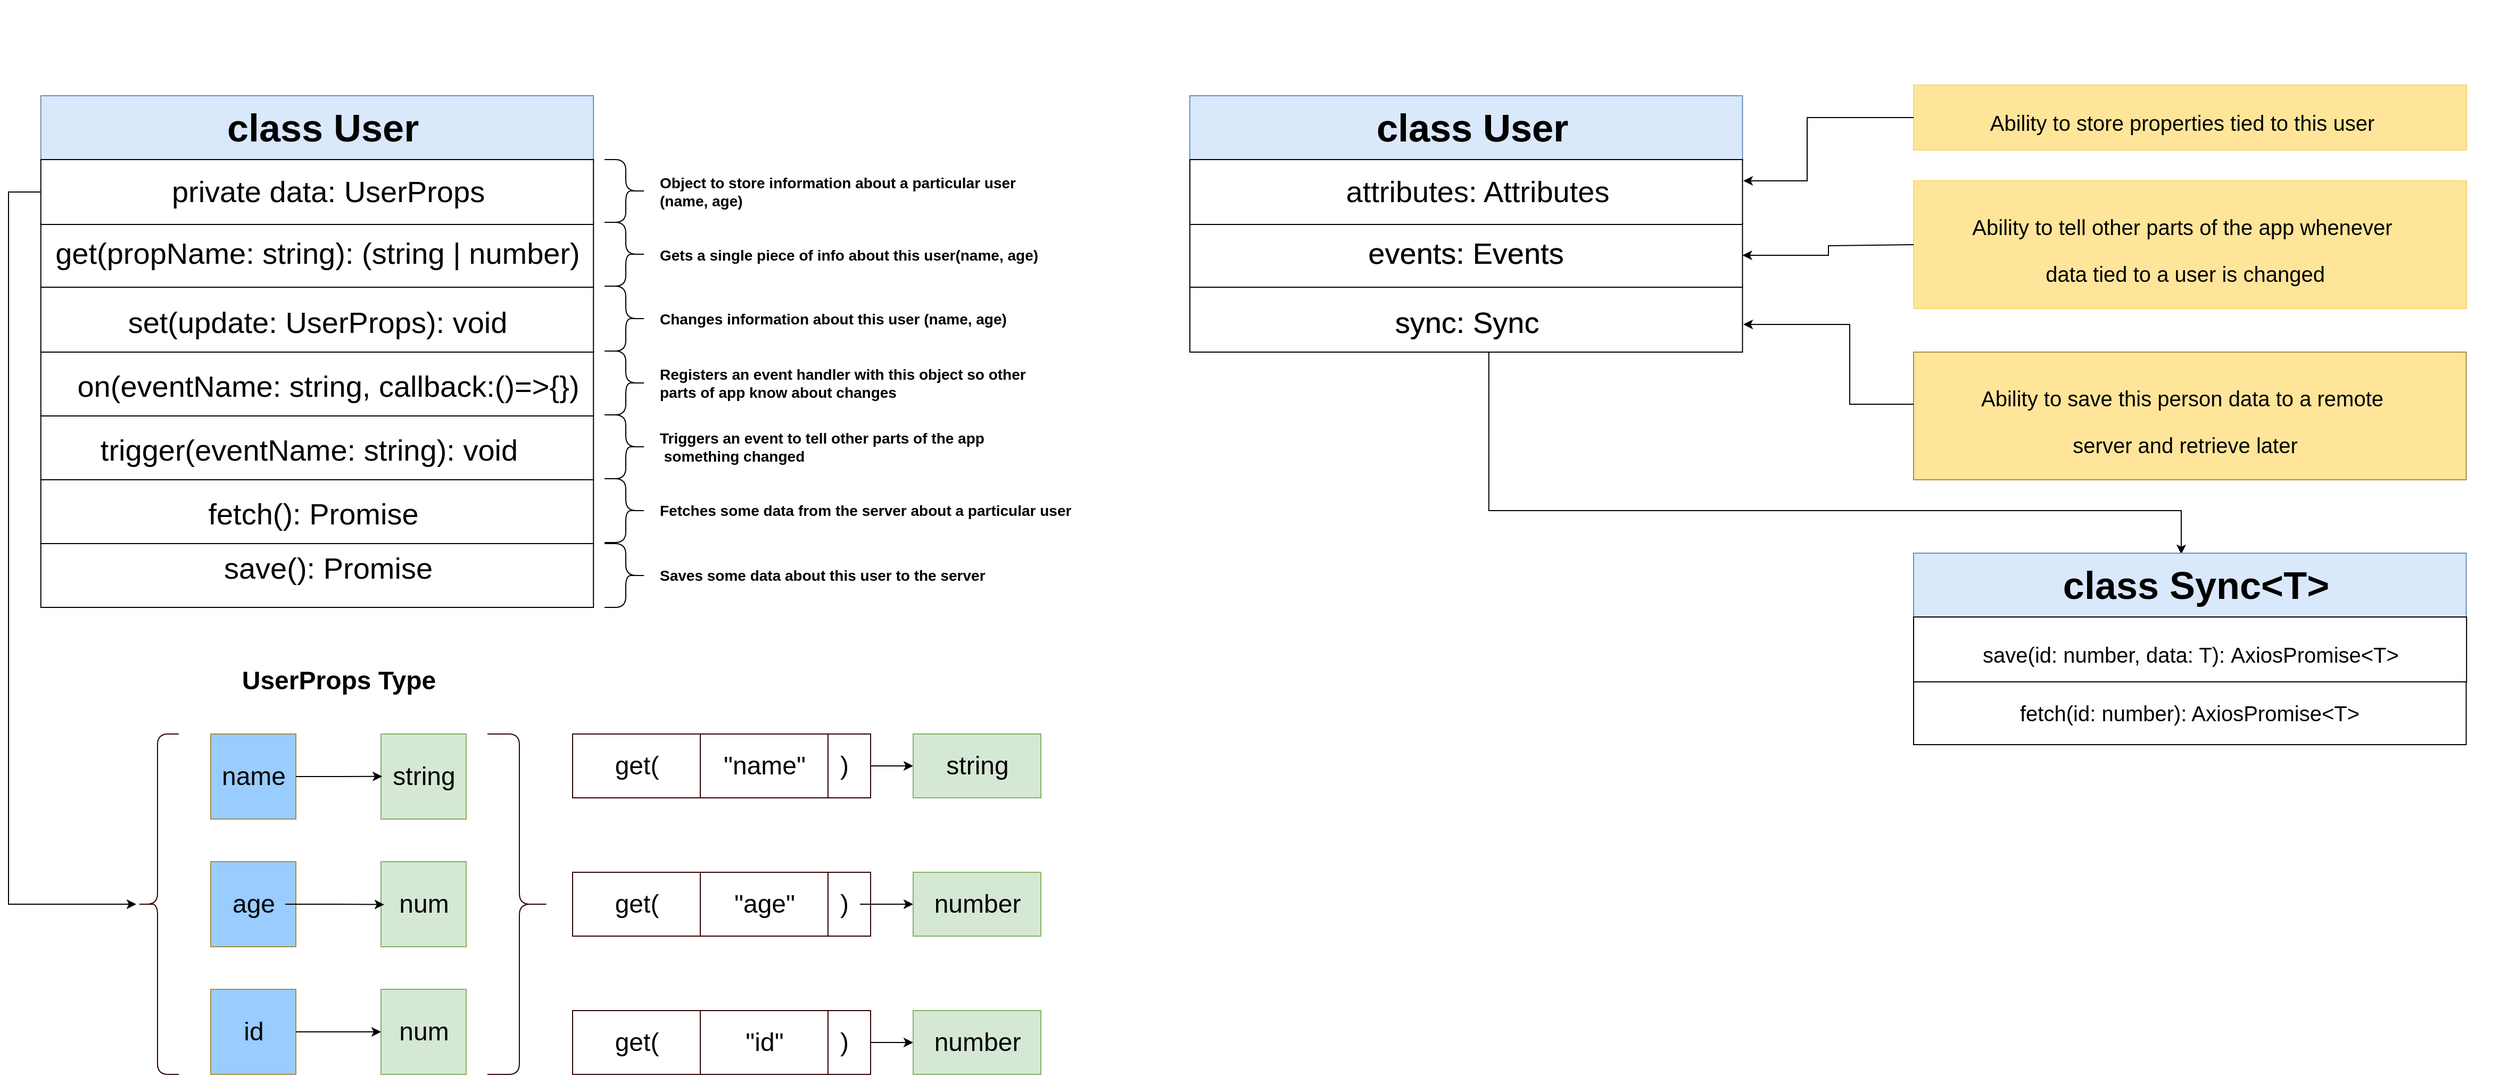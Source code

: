 <mxfile version="20.0.4" type="github">
  <diagram id="kgpKYQtTHZ0yAKxKKP6v" name="Page-1">
    <mxGraphModel dx="989" dy="513" grid="1" gridSize="10" guides="1" tooltips="1" connect="1" arrows="1" fold="1" page="1" pageScale="1" pageWidth="850" pageHeight="1100" math="0" shadow="0">
      <root>
        <mxCell id="0" />
        <mxCell id="1" parent="0" />
        <mxCell id="8q5D-cMC82iMwhPQfxOw-59" value="&lt;b style=&quot;font-size: 14px;&quot;&gt;Gets a single piece of info about this user(name, age)&lt;/b&gt;" style="text;html=1;resizable=0;autosize=1;align=left;verticalAlign=middle;points=[];fillColor=none;strokeColor=none;rounded=0;labelBackgroundColor=none;fontFamily=Helvetica;fontSize=14;" parent="1" vertex="1">
          <mxGeometry x="620" y="295" width="380" height="30" as="geometry" />
        </mxCell>
        <mxCell id="8q5D-cMC82iMwhPQfxOw-61" value="" style="group" parent="1" vertex="1" connectable="0">
          <mxGeometry x="30" y="70" width="1000" height="600" as="geometry" />
        </mxCell>
        <mxCell id="8q5D-cMC82iMwhPQfxOw-50" value="" style="group" parent="8q5D-cMC82iMwhPQfxOw-61" vertex="1" connectable="0">
          <mxGeometry x="10.38" y="500" width="529.62" height="71" as="geometry" />
        </mxCell>
        <mxCell id="8q5D-cMC82iMwhPQfxOw-18" value="" style="rounded=0;whiteSpace=wrap;html=1;labelBackgroundColor=#99CCFF;fontSize=36;" parent="8q5D-cMC82iMwhPQfxOw-50" vertex="1">
          <mxGeometry y="10" width="519.229" height="61" as="geometry" />
        </mxCell>
        <mxCell id="8q5D-cMC82iMwhPQfxOw-20" value="&lt;span style=&quot;&quot;&gt;&lt;font style=&quot;font-size: 28px;&quot;&gt;save(): Promise&lt;/font&gt;&lt;/span&gt;" style="text;html=1;resizable=0;autosize=1;align=center;verticalAlign=middle;points=[];rounded=0;labelBackgroundColor=none;fontSize=36;strokeWidth=0;" parent="8q5D-cMC82iMwhPQfxOw-50" vertex="1">
          <mxGeometry x="159.624" y="1" width="220" height="60" as="geometry" />
        </mxCell>
        <mxCell id="8q5D-cMC82iMwhPQfxOw-51" value="" style="group" parent="8q5D-cMC82iMwhPQfxOw-61" vertex="1" connectable="0">
          <mxGeometry x="10.38" y="440" width="519.23" height="61" as="geometry" />
        </mxCell>
        <mxCell id="8q5D-cMC82iMwhPQfxOw-11" value="" style="rounded=0;whiteSpace=wrap;html=1;labelBackgroundColor=#99CCFF;fontSize=36;" parent="8q5D-cMC82iMwhPQfxOw-51" vertex="1">
          <mxGeometry y="10" width="519.23" height="61" as="geometry" />
        </mxCell>
        <mxCell id="8q5D-cMC82iMwhPQfxOw-17" value="&lt;span style=&quot;&quot;&gt;&lt;font style=&quot;font-size: 28px;&quot;&gt;fetch(): Promise&lt;/font&gt;&lt;/span&gt;" style="text;html=1;resizable=0;autosize=1;align=center;verticalAlign=middle;points=[];rounded=0;labelBackgroundColor=none;fontSize=36;strokeWidth=0;" parent="8q5D-cMC82iMwhPQfxOw-51" vertex="1">
          <mxGeometry x="145.384" y="10" width="220" height="60" as="geometry" />
        </mxCell>
        <mxCell id="8q5D-cMC82iMwhPQfxOw-52" value="" style="group" parent="8q5D-cMC82iMwhPQfxOw-61" vertex="1" connectable="0">
          <mxGeometry x="10.38" y="390" width="519.23" height="61" as="geometry" />
        </mxCell>
        <mxCell id="8q5D-cMC82iMwhPQfxOw-8" value="" style="rounded=0;whiteSpace=wrap;html=1;labelBackgroundColor=#99CCFF;fontSize=36;" parent="8q5D-cMC82iMwhPQfxOw-52" vertex="1">
          <mxGeometry width="519.23" height="61.0" as="geometry" />
        </mxCell>
        <mxCell id="8q5D-cMC82iMwhPQfxOw-12" value="&lt;span style=&quot;&quot;&gt;&lt;font style=&quot;font-size: 28px;&quot;&gt;trigger(eventName: string): void&lt;/font&gt;&lt;/span&gt;" style="text;html=1;resizable=0;autosize=1;align=center;verticalAlign=middle;points=[];rounded=0;labelBackgroundColor=none;fontSize=36;strokeWidth=0;" parent="8q5D-cMC82iMwhPQfxOw-52" vertex="1">
          <mxGeometry x="41.538" width="420" height="60" as="geometry" />
        </mxCell>
        <mxCell id="8q5D-cMC82iMwhPQfxOw-55" value="" style="group" parent="8q5D-cMC82iMwhPQfxOw-61" vertex="1" connectable="0">
          <mxGeometry x="10.38" y="330" width="519.23" height="61" as="geometry" />
        </mxCell>
        <mxCell id="8q5D-cMC82iMwhPQfxOw-9" value="" style="rounded=0;whiteSpace=wrap;html=1;labelBackgroundColor=#99CCFF;fontSize=36;" parent="8q5D-cMC82iMwhPQfxOw-55" vertex="1">
          <mxGeometry y="-0.002" width="519.229" height="61" as="geometry" />
        </mxCell>
        <mxCell id="8q5D-cMC82iMwhPQfxOw-15" value="&lt;span style=&quot;&quot;&gt;&lt;font style=&quot;font-size: 28px;&quot;&gt;on(eventName: string, callback:()=&amp;gt;{})&lt;/font&gt;&lt;/span&gt;" style="text;html=1;resizable=0;autosize=1;align=center;verticalAlign=middle;points=[];rounded=0;labelBackgroundColor=none;fontSize=36;strokeWidth=0;" parent="8q5D-cMC82iMwhPQfxOw-55" vertex="1">
          <mxGeometry x="19.23" y="-0.006" width="500" height="60" as="geometry" />
        </mxCell>
        <mxCell id="8q5D-cMC82iMwhPQfxOw-56" value="" style="group" parent="8q5D-cMC82iMwhPQfxOw-61" vertex="1" connectable="0">
          <mxGeometry x="10.38" y="270" width="529.62" height="61" as="geometry" />
        </mxCell>
        <mxCell id="8q5D-cMC82iMwhPQfxOw-10" value="" style="rounded=0;whiteSpace=wrap;html=1;labelBackgroundColor=#99CCFF;fontSize=36;" parent="8q5D-cMC82iMwhPQfxOw-56" vertex="1">
          <mxGeometry width="519.23" height="61" as="geometry" />
        </mxCell>
        <mxCell id="8q5D-cMC82iMwhPQfxOw-14" value="&lt;span style=&quot;&quot;&gt;&lt;font style=&quot;font-size: 28px; line-height: 0.4;&quot;&gt;set(update: UserProps): void&lt;/font&gt;&lt;/span&gt;" style="text;html=1;resizable=0;autosize=1;align=center;verticalAlign=middle;points=[];rounded=0;labelBackgroundColor=none;fontSize=36;strokeWidth=0;" parent="8q5D-cMC82iMwhPQfxOw-56" vertex="1">
          <mxGeometry x="69.618" y="-3.112e-7" width="380" height="60" as="geometry" />
        </mxCell>
        <mxCell id="8q5D-cMC82iMwhPQfxOw-57" value="" style="group" parent="8q5D-cMC82iMwhPQfxOw-56" vertex="1" connectable="0">
          <mxGeometry x="-10.38" y="-61" width="540" height="61" as="geometry" />
        </mxCell>
        <mxCell id="8q5D-cMC82iMwhPQfxOw-7" value="" style="rounded=0;whiteSpace=wrap;html=1;labelBackgroundColor=#99CCFF;fontSize=36;" parent="8q5D-cMC82iMwhPQfxOw-57" vertex="1">
          <mxGeometry x="10.385" width="519.231" height="61" as="geometry" />
        </mxCell>
        <mxCell id="8q5D-cMC82iMwhPQfxOw-13" value="&lt;span style=&quot;&quot;&gt;&lt;font style=&quot;font-size: 28px;&quot;&gt;get(propName: string): (string | number)&lt;/font&gt;&lt;/span&gt;" style="text;html=1;resizable=0;autosize=1;align=center;verticalAlign=middle;points=[];rounded=0;labelBackgroundColor=none;fontSize=36;strokeWidth=0;" parent="8q5D-cMC82iMwhPQfxOw-57" vertex="1">
          <mxGeometry x="9.62" y="-3.94" width="520" height="60" as="geometry" />
        </mxCell>
        <mxCell id="8q5D-cMC82iMwhPQfxOw-63" value="" style="group" parent="8q5D-cMC82iMwhPQfxOw-61" vertex="1" connectable="0">
          <mxGeometry x="10.385" y="90" width="519.231" height="61" as="geometry" />
        </mxCell>
        <mxCell id="8q5D-cMC82iMwhPQfxOw-5" value="" style="rounded=0;whiteSpace=wrap;html=1;labelBackgroundColor=#99CCFF;fontSize=36;fillColor=#dae8fc;strokeColor=#6c8ebf;" parent="8q5D-cMC82iMwhPQfxOw-63" vertex="1">
          <mxGeometry width="519.231" height="61" as="geometry" />
        </mxCell>
        <mxCell id="8q5D-cMC82iMwhPQfxOw-2" value="&lt;font style=&quot;font-size: 36px;&quot;&gt;&lt;b&gt;class User&lt;/b&gt;&lt;/font&gt;" style="text;html=1;resizable=0;autosize=1;align=center;verticalAlign=middle;points=[];fillColor=none;strokeColor=none;rounded=0;" parent="8q5D-cMC82iMwhPQfxOw-63" vertex="1">
          <mxGeometry x="164.809" width="200" height="60" as="geometry" />
        </mxCell>
        <mxCell id="8q5D-cMC82iMwhPQfxOw-43" value="" style="shape=curlyBracket;whiteSpace=wrap;html=1;rounded=1;flipH=1;labelBackgroundColor=none;fontSize=28;strokeWidth=1;" parent="8q5D-cMC82iMwhPQfxOw-61" vertex="1">
          <mxGeometry x="540" y="450" width="40" height="60" as="geometry" />
        </mxCell>
        <mxCell id="8q5D-cMC82iMwhPQfxOw-44" value="" style="shape=curlyBracket;whiteSpace=wrap;html=1;rounded=1;flipH=1;labelBackgroundColor=none;fontSize=28;strokeWidth=1;" parent="8q5D-cMC82iMwhPQfxOw-61" vertex="1">
          <mxGeometry x="540" y="511" width="40" height="60" as="geometry" />
        </mxCell>
        <mxCell id="8q5D-cMC82iMwhPQfxOw-42" value="" style="shape=curlyBracket;whiteSpace=wrap;html=1;rounded=1;flipH=1;labelBackgroundColor=none;fontSize=28;strokeWidth=1;spacing=1;" parent="8q5D-cMC82iMwhPQfxOw-61" vertex="1">
          <mxGeometry x="540" y="390" width="40" height="60" as="geometry" />
        </mxCell>
        <mxCell id="8q5D-cMC82iMwhPQfxOw-41" value="" style="shape=curlyBracket;whiteSpace=wrap;html=1;rounded=1;flipH=1;labelBackgroundColor=none;fontSize=28;strokeWidth=1;" parent="8q5D-cMC82iMwhPQfxOw-61" vertex="1">
          <mxGeometry x="540" y="330" width="40" height="60" as="geometry" />
        </mxCell>
        <mxCell id="8q5D-cMC82iMwhPQfxOw-40" value="" style="shape=curlyBracket;whiteSpace=wrap;html=1;rounded=1;flipH=1;labelBackgroundColor=none;fontSize=28;strokeWidth=1;" parent="8q5D-cMC82iMwhPQfxOw-61" vertex="1">
          <mxGeometry x="540" y="269" width="40" height="61" as="geometry" />
        </mxCell>
        <mxCell id="8q5D-cMC82iMwhPQfxOw-39" value="" style="shape=curlyBracket;whiteSpace=wrap;html=1;rounded=1;flipH=1;labelBackgroundColor=none;fontSize=28;strokeWidth=1;" parent="8q5D-cMC82iMwhPQfxOw-61" vertex="1">
          <mxGeometry x="540" y="209" width="40" height="60" as="geometry" />
        </mxCell>
        <mxCell id="8q5D-cMC82iMwhPQfxOw-38" value="" style="shape=curlyBracket;whiteSpace=wrap;html=1;rounded=1;flipH=1;labelBackgroundColor=none;fontSize=28;strokeWidth=1;" parent="8q5D-cMC82iMwhPQfxOw-61" vertex="1">
          <mxGeometry x="540" y="150" width="40" height="59" as="geometry" />
        </mxCell>
        <mxCell id="8q5D-cMC82iMwhPQfxOw-58" value="" style="group" parent="8q5D-cMC82iMwhPQfxOw-61" vertex="1" connectable="0">
          <mxGeometry x="10.38" y="150" width="519.23" height="61" as="geometry" />
        </mxCell>
        <mxCell id="8q5D-cMC82iMwhPQfxOw-6" value="" style="rounded=0;whiteSpace=wrap;html=1;labelBackgroundColor=#99CCFF;fontSize=36;" parent="8q5D-cMC82iMwhPQfxOw-58" vertex="1">
          <mxGeometry y="0.002" width="519.23" height="61" as="geometry" />
        </mxCell>
        <mxCell id="8q5D-cMC82iMwhPQfxOw-16" value="&lt;span style=&quot;&quot;&gt;&lt;font style=&quot;font-size: 28px;&quot;&gt;private data: UserProps&lt;/font&gt;&lt;/span&gt;" style="text;html=1;resizable=0;autosize=1;align=center;verticalAlign=middle;points=[];rounded=0;labelBackgroundColor=none;fontSize=36;strokeWidth=0;" parent="8q5D-cMC82iMwhPQfxOw-58" vertex="1">
          <mxGeometry x="109.621" y="-3" width="320" height="60" as="geometry" />
        </mxCell>
        <mxCell id="8q5D-cMC82iMwhPQfxOw-67" value="&lt;b style=&quot;font-size: 14px;&quot;&gt;Registers an event handler with this object so other&lt;br&gt;parts of app know about changes&lt;/b&gt;" style="text;html=1;resizable=0;autosize=1;align=left;verticalAlign=middle;points=[];fillColor=none;strokeColor=none;rounded=0;labelBackgroundColor=none;fontFamily=Helvetica;fontSize=14;" parent="8q5D-cMC82iMwhPQfxOw-61" vertex="1">
          <mxGeometry x="590" y="335" width="370" height="50" as="geometry" />
        </mxCell>
        <mxCell id="8q5D-cMC82iMwhPQfxOw-66" value="&lt;b style=&quot;font-size: 14px;&quot;&gt;Changes information about this user (name, age)&lt;/b&gt;" style="text;html=1;resizable=0;autosize=1;align=left;verticalAlign=middle;points=[];fillColor=none;strokeColor=none;rounded=0;labelBackgroundColor=none;fontFamily=Helvetica;fontSize=14;" parent="8q5D-cMC82iMwhPQfxOw-61" vertex="1">
          <mxGeometry x="590" y="285" width="350" height="30" as="geometry" />
        </mxCell>
        <mxCell id="8q5D-cMC82iMwhPQfxOw-45" value="&lt;span style=&quot;font-size: 14px;&quot;&gt;&lt;font style=&quot;font-size: 14px; line-height: 0.9;&quot;&gt;&lt;b style=&quot;font-size: 14px;&quot;&gt;Object to store information about a particular user &lt;br style=&quot;font-size: 14px;&quot;&gt;(name, age)&lt;/b&gt;&lt;/font&gt;&lt;/span&gt;" style="text;html=1;resizable=0;autosize=1;align=left;verticalAlign=middle;points=[];rounded=0;labelBackgroundColor=none;fontSize=14;strokeWidth=0;resizeWidth=1;spacing=2;textDirection=ltr;horizontal=1;" parent="8q5D-cMC82iMwhPQfxOw-61" vertex="1">
          <mxGeometry x="590" y="154.5" width="360" height="50" as="geometry" />
        </mxCell>
        <mxCell id="8q5D-cMC82iMwhPQfxOw-103" value="&lt;b style=&quot;font-size: 14px;&quot;&gt;Triggers an event to tell other parts of the app&lt;br&gt;&amp;nbsp;something changed&lt;/b&gt;" style="text;html=1;resizable=0;autosize=1;align=left;verticalAlign=middle;points=[];fillColor=none;strokeColor=none;rounded=0;labelBackgroundColor=none;fontFamily=Helvetica;fontSize=14;" parent="8q5D-cMC82iMwhPQfxOw-61" vertex="1">
          <mxGeometry x="590" y="395" width="330" height="50" as="geometry" />
        </mxCell>
        <mxCell id="8q5D-cMC82iMwhPQfxOw-104" value="&lt;b style=&quot;font-size: 14px;&quot;&gt;Fetches some data from the server about a particular user&lt;/b&gt;" style="text;html=1;resizable=0;autosize=1;align=left;verticalAlign=middle;points=[];fillColor=none;strokeColor=none;rounded=0;labelBackgroundColor=none;fontFamily=Helvetica;fontSize=14;" parent="8q5D-cMC82iMwhPQfxOw-61" vertex="1">
          <mxGeometry x="590" y="465" width="410" height="30" as="geometry" />
        </mxCell>
        <mxCell id="8q5D-cMC82iMwhPQfxOw-105" value="&lt;b style=&quot;font-size: 14px;&quot;&gt;Saves some data about this user to the server&lt;/b&gt;" style="text;html=1;resizable=0;autosize=1;align=left;verticalAlign=middle;points=[];fillColor=none;strokeColor=none;rounded=0;labelBackgroundColor=none;fontFamily=Helvetica;fontSize=14;" parent="8q5D-cMC82iMwhPQfxOw-61" vertex="1">
          <mxGeometry x="590" y="526" width="330" height="30" as="geometry" />
        </mxCell>
        <mxCell id="uSPj2m4uD2qf2S9mHnP5-7" value="" style="group;fillColor=#fff2cc;strokeColor=#A88F44;" vertex="1" connectable="0" parent="1">
          <mxGeometry x="1800" y="150" width="519.23" height="61" as="geometry" />
        </mxCell>
        <mxCell id="uSPj2m4uD2qf2S9mHnP5-8" value="" style="rounded=0;whiteSpace=wrap;html=1;labelBackgroundColor=#99CCFF;fontSize=36;fillColor=#FFE599;strokeColor=#FFD966;" vertex="1" parent="uSPj2m4uD2qf2S9mHnP5-7">
          <mxGeometry width="519.23" height="61.0" as="geometry" />
        </mxCell>
        <mxCell id="uSPj2m4uD2qf2S9mHnP5-9" value="&lt;span style=&quot;&quot;&gt;&lt;font style=&quot;font-size: 20px;&quot;&gt;Ability to store properties tied to this user&lt;/font&gt;&lt;/span&gt;" style="text;html=1;resizable=0;autosize=1;align=center;verticalAlign=middle;points=[];rounded=0;labelBackgroundColor=none;fontSize=36;strokeWidth=0;" vertex="1" parent="uSPj2m4uD2qf2S9mHnP5-7">
          <mxGeometry x="61.538" width="380" height="60" as="geometry" />
        </mxCell>
        <mxCell id="uSPj2m4uD2qf2S9mHnP5-13" value="" style="group" vertex="1" connectable="0" parent="1">
          <mxGeometry x="1120" y="340" width="529.62" height="61" as="geometry" />
        </mxCell>
        <mxCell id="uSPj2m4uD2qf2S9mHnP5-14" value="" style="rounded=0;whiteSpace=wrap;html=1;labelBackgroundColor=#99CCFF;fontSize=36;" vertex="1" parent="uSPj2m4uD2qf2S9mHnP5-13">
          <mxGeometry width="519.23" height="61" as="geometry" />
        </mxCell>
        <mxCell id="uSPj2m4uD2qf2S9mHnP5-15" value="&lt;span style=&quot;&quot;&gt;&lt;font style=&quot;font-size: 28px; line-height: 0.4;&quot;&gt;sync: Sync&lt;/font&gt;&lt;/span&gt;" style="text;html=1;resizable=0;autosize=1;align=center;verticalAlign=middle;points=[];rounded=0;labelBackgroundColor=none;fontSize=36;strokeWidth=0;" vertex="1" parent="uSPj2m4uD2qf2S9mHnP5-13">
          <mxGeometry x="179.618" y="-3.112e-7" width="160" height="60" as="geometry" />
        </mxCell>
        <mxCell id="uSPj2m4uD2qf2S9mHnP5-16" value="" style="group" vertex="1" connectable="0" parent="uSPj2m4uD2qf2S9mHnP5-13">
          <mxGeometry x="-10.38" y="-61" width="540" height="61" as="geometry" />
        </mxCell>
        <mxCell id="uSPj2m4uD2qf2S9mHnP5-17" value="" style="rounded=0;whiteSpace=wrap;html=1;labelBackgroundColor=#99CCFF;fontSize=36;" vertex="1" parent="uSPj2m4uD2qf2S9mHnP5-16">
          <mxGeometry x="10.385" width="519.231" height="61" as="geometry" />
        </mxCell>
        <mxCell id="uSPj2m4uD2qf2S9mHnP5-18" value="&lt;span style=&quot;&quot;&gt;&lt;font style=&quot;font-size: 28px;&quot;&gt;events: Events&lt;/font&gt;&lt;/span&gt;" style="text;html=1;resizable=0;autosize=1;align=center;verticalAlign=middle;points=[];rounded=0;labelBackgroundColor=none;fontSize=36;strokeWidth=0;" vertex="1" parent="uSPj2m4uD2qf2S9mHnP5-16">
          <mxGeometry x="164.62" y="-3.94" width="210" height="60" as="geometry" />
        </mxCell>
        <mxCell id="uSPj2m4uD2qf2S9mHnP5-19" value="" style="group" vertex="1" connectable="0" parent="1">
          <mxGeometry x="1120.005" y="160" width="519.231" height="240.0" as="geometry" />
        </mxCell>
        <mxCell id="uSPj2m4uD2qf2S9mHnP5-20" value="" style="rounded=0;whiteSpace=wrap;html=1;labelBackgroundColor=#99CCFF;fontSize=36;fillColor=#dae8fc;strokeColor=#6c8ebf;" vertex="1" parent="uSPj2m4uD2qf2S9mHnP5-19">
          <mxGeometry width="519.231" height="61" as="geometry" />
        </mxCell>
        <mxCell id="uSPj2m4uD2qf2S9mHnP5-21" value="&lt;font style=&quot;font-size: 36px;&quot;&gt;&lt;b&gt;class User&lt;/b&gt;&lt;/font&gt;" style="text;html=1;resizable=0;autosize=1;align=center;verticalAlign=middle;points=[];fillColor=none;strokeColor=none;rounded=0;" vertex="1" parent="uSPj2m4uD2qf2S9mHnP5-19">
          <mxGeometry x="164.809" width="200" height="60" as="geometry" />
        </mxCell>
        <mxCell id="uSPj2m4uD2qf2S9mHnP5-44" value="&lt;span style=&quot;&quot;&gt;&lt;font style=&quot;font-size: 28px; line-height: 0.4;&quot;&gt;sync: Sync&lt;/font&gt;&lt;/span&gt;" style="text;html=1;resizable=0;autosize=1;align=center;verticalAlign=middle;points=[];rounded=0;labelBackgroundColor=none;fontSize=36;strokeWidth=0;" vertex="1" parent="uSPj2m4uD2qf2S9mHnP5-19">
          <mxGeometry x="179.613" y="180.0" width="160" height="60" as="geometry" />
        </mxCell>
        <mxCell id="uSPj2m4uD2qf2S9mHnP5-45" value="&lt;span style=&quot;&quot;&gt;&lt;font style=&quot;font-size: 28px;&quot;&gt;events: Events&lt;/font&gt;&lt;/span&gt;" style="text;html=1;resizable=0;autosize=1;align=center;verticalAlign=middle;points=[];rounded=0;labelBackgroundColor=none;fontSize=36;strokeWidth=0;" vertex="1" parent="uSPj2m4uD2qf2S9mHnP5-19">
          <mxGeometry x="154.235" y="115.06" width="210" height="60" as="geometry" />
        </mxCell>
        <mxCell id="uSPj2m4uD2qf2S9mHnP5-46" value="&lt;font style=&quot;font-size: 36px;&quot;&gt;&lt;b&gt;class User&lt;/b&gt;&lt;/font&gt;" style="text;html=1;resizable=0;autosize=1;align=center;verticalAlign=middle;points=[];fillColor=none;strokeColor=none;rounded=0;" vertex="1" parent="uSPj2m4uD2qf2S9mHnP5-19">
          <mxGeometry x="164.809" width="200" height="60" as="geometry" />
        </mxCell>
        <mxCell id="uSPj2m4uD2qf2S9mHnP5-47" value="&lt;span style=&quot;&quot;&gt;&lt;font style=&quot;font-size: 28px;&quot;&gt;attributes: Attributes&lt;/font&gt;&lt;/span&gt;" style="text;html=1;resizable=0;autosize=1;align=center;verticalAlign=middle;points=[];rounded=0;labelBackgroundColor=none;fontSize=36;strokeWidth=0;" vertex="1" parent="uSPj2m4uD2qf2S9mHnP5-19">
          <mxGeometry x="134.617" y="57" width="270" height="60" as="geometry" />
        </mxCell>
        <mxCell id="uSPj2m4uD2qf2S9mHnP5-22" value="" style="group" vertex="1" connectable="0" parent="1">
          <mxGeometry x="1120" y="220" width="519.23" height="61" as="geometry" />
        </mxCell>
        <mxCell id="uSPj2m4uD2qf2S9mHnP5-23" value="" style="rounded=0;whiteSpace=wrap;html=1;labelBackgroundColor=#99CCFF;fontSize=36;" vertex="1" parent="uSPj2m4uD2qf2S9mHnP5-22">
          <mxGeometry y="0.002" width="519.23" height="61" as="geometry" />
        </mxCell>
        <mxCell id="uSPj2m4uD2qf2S9mHnP5-24" value="&lt;span style=&quot;&quot;&gt;&lt;font style=&quot;font-size: 28px;&quot;&gt;attributes: Attributes&lt;/font&gt;&lt;/span&gt;" style="text;html=1;resizable=0;autosize=1;align=center;verticalAlign=middle;points=[];rounded=0;labelBackgroundColor=none;fontSize=36;strokeWidth=0;" vertex="1" parent="uSPj2m4uD2qf2S9mHnP5-22">
          <mxGeometry x="134.621" y="-3" width="270" height="60" as="geometry" />
        </mxCell>
        <mxCell id="uSPj2m4uD2qf2S9mHnP5-28" value="" style="edgeStyle=orthogonalEdgeStyle;rounded=0;orthogonalLoop=1;jettySize=auto;html=1;fontSize=20;exitX=0;exitY=0.5;exitDx=0;exitDy=0;" edge="1" parent="1" source="uSPj2m4uD2qf2S9mHnP5-8">
          <mxGeometry relative="1" as="geometry">
            <mxPoint x="1790" y="180" as="sourcePoint" />
            <mxPoint x="1640" y="240" as="targetPoint" />
            <Array as="points">
              <mxPoint x="1700" y="181" />
              <mxPoint x="1700" y="240" />
            </Array>
          </mxGeometry>
        </mxCell>
        <mxCell id="uSPj2m4uD2qf2S9mHnP5-30" value="" style="group;fillColor=#fff2cc;strokeColor=#A88F44;" vertex="1" connectable="0" parent="1">
          <mxGeometry x="1800" y="240" width="519.23" height="120" as="geometry" />
        </mxCell>
        <mxCell id="uSPj2m4uD2qf2S9mHnP5-31" value="" style="rounded=0;whiteSpace=wrap;html=1;labelBackgroundColor=#99CCFF;fontSize=36;fillColor=#FFE599;strokeColor=#FFD966;" vertex="1" parent="uSPj2m4uD2qf2S9mHnP5-30">
          <mxGeometry width="519.23" height="120" as="geometry" />
        </mxCell>
        <mxCell id="uSPj2m4uD2qf2S9mHnP5-32" value="&lt;span style=&quot;&quot;&gt;&lt;font style=&quot;font-size: 20px;&quot;&gt;Ability to tell other parts of the app whenever&lt;br&gt;&amp;nbsp;data tied to a user is changed&lt;/font&gt;&lt;/span&gt;" style="text;html=1;resizable=0;autosize=1;align=center;verticalAlign=middle;points=[];rounded=0;labelBackgroundColor=none;fontSize=36;strokeWidth=0;" vertex="1" parent="uSPj2m4uD2qf2S9mHnP5-30">
          <mxGeometry x="41.538" y="10.003" width="420" height="100" as="geometry" />
        </mxCell>
        <mxCell id="uSPj2m4uD2qf2S9mHnP5-33" value="" style="edgeStyle=orthogonalEdgeStyle;rounded=0;orthogonalLoop=1;jettySize=auto;html=1;fontSize=20;exitX=0;exitY=0.5;exitDx=0;exitDy=0;" edge="1" parent="1" source="uSPj2m4uD2qf2S9mHnP5-31">
          <mxGeometry relative="1" as="geometry">
            <mxPoint x="1790" y="300" as="sourcePoint" />
            <mxPoint x="1639.24" y="310" as="targetPoint" />
            <Array as="points">
              <mxPoint x="1720" y="301" />
              <mxPoint x="1720" y="310" />
            </Array>
          </mxGeometry>
        </mxCell>
        <mxCell id="uSPj2m4uD2qf2S9mHnP5-34" value="" style="group;fillColor=#FFE599;strokeColor=#A88F44;" vertex="1" connectable="0" parent="1">
          <mxGeometry x="1800" y="401" width="519.23" height="120" as="geometry" />
        </mxCell>
        <mxCell id="uSPj2m4uD2qf2S9mHnP5-36" value="&lt;span style=&quot;&quot;&gt;&lt;font style=&quot;font-size: 20px;&quot;&gt;Ability to save this person data to a remote&lt;br&gt;&amp;nbsp;server and retrieve later&lt;/font&gt;&lt;/span&gt;" style="text;html=1;resizable=0;autosize=1;align=center;verticalAlign=middle;points=[];rounded=0;labelBackgroundColor=none;fontSize=36;strokeWidth=0;" vertex="1" parent="uSPj2m4uD2qf2S9mHnP5-34">
          <mxGeometry x="51.538" y="10" width="400" height="100" as="geometry" />
        </mxCell>
        <mxCell id="uSPj2m4uD2qf2S9mHnP5-37" value="" style="edgeStyle=orthogonalEdgeStyle;rounded=0;orthogonalLoop=1;jettySize=auto;html=1;fontSize=20;" edge="1" parent="1">
          <mxGeometry relative="1" as="geometry">
            <mxPoint x="1800" y="450" as="sourcePoint" />
            <mxPoint x="1640" y="375" as="targetPoint" />
            <Array as="points">
              <mxPoint x="1740" y="450" />
              <mxPoint x="1740" y="375" />
            </Array>
          </mxGeometry>
        </mxCell>
        <mxCell id="uSPj2m4uD2qf2S9mHnP5-39" value="" style="edgeStyle=orthogonalEdgeStyle;rounded=0;orthogonalLoop=1;jettySize=auto;html=1;fontSize=20;exitX=0.541;exitY=1.004;exitDx=0;exitDy=0;exitPerimeter=0;" edge="1" parent="1" source="uSPj2m4uD2qf2S9mHnP5-14">
          <mxGeometry relative="1" as="geometry">
            <mxPoint x="1400" y="410" as="sourcePoint" />
            <mxPoint x="2051.5" y="591" as="targetPoint" />
            <Array as="points">
              <mxPoint x="1401" y="550" />
              <mxPoint x="2052" y="550" />
            </Array>
          </mxGeometry>
        </mxCell>
        <mxCell id="uSPj2m4uD2qf2S9mHnP5-48" value="" style="group" vertex="1" connectable="0" parent="1">
          <mxGeometry x="1800" y="770" width="529.62" height="61" as="geometry" />
        </mxCell>
        <mxCell id="uSPj2m4uD2qf2S9mHnP5-51" value="" style="group" vertex="1" connectable="0" parent="uSPj2m4uD2qf2S9mHnP5-48">
          <mxGeometry x="-10.38" y="-61" width="540" height="61" as="geometry" />
        </mxCell>
        <mxCell id="uSPj2m4uD2qf2S9mHnP5-52" value="" style="rounded=0;whiteSpace=wrap;html=1;labelBackgroundColor=#99CCFF;fontSize=36;" vertex="1" parent="uSPj2m4uD2qf2S9mHnP5-51">
          <mxGeometry x="10.385" width="519.231" height="61" as="geometry" />
        </mxCell>
        <mxCell id="uSPj2m4uD2qf2S9mHnP5-53" value="&lt;span style=&quot;&quot;&gt;&lt;font style=&quot;font-size: 20px;&quot;&gt;fetch(id: number): AxiosPromise&amp;lt;T&amp;gt;&lt;/font&gt;&lt;/span&gt;" style="text;html=1;resizable=0;autosize=1;align=center;verticalAlign=middle;points=[];rounded=0;labelBackgroundColor=none;fontSize=36;strokeWidth=0;" vertex="1" parent="uSPj2m4uD2qf2S9mHnP5-51">
          <mxGeometry x="99.62" y="-3.94" width="340" height="60" as="geometry" />
        </mxCell>
        <mxCell id="uSPj2m4uD2qf2S9mHnP5-54" value="" style="rounded=0;whiteSpace=wrap;html=1;labelBackgroundColor=#99CCFF;fontSize=36;fillColor=#dae8fc;strokeColor=#6c8ebf;" vertex="1" parent="1">
          <mxGeometry x="1800.005" y="590" width="519.231" height="61" as="geometry" />
        </mxCell>
        <mxCell id="uSPj2m4uD2qf2S9mHnP5-57" value="&lt;font style=&quot;font-size: 36px;&quot;&gt;&lt;b&gt;class Sync&amp;lt;T&amp;gt;&lt;/b&gt;&lt;/font&gt;" style="text;html=1;resizable=0;autosize=1;align=center;verticalAlign=middle;points=[];fillColor=none;strokeColor=none;rounded=0;" vertex="1" parent="1">
          <mxGeometry x="1929.814" y="590" width="270" height="60" as="geometry" />
        </mxCell>
        <mxCell id="uSPj2m4uD2qf2S9mHnP5-58" value="&lt;span style=&quot;&quot;&gt;&lt;font style=&quot;font-size: 28px;&quot;&gt;attributes: Attributes&lt;/font&gt;&lt;/span&gt;" style="text;html=1;resizable=0;autosize=1;align=center;verticalAlign=middle;points=[];rounded=0;labelBackgroundColor=none;fontSize=36;strokeWidth=0;" vertex="1" parent="1">
          <mxGeometry x="1934.621" y="647" width="270" height="60" as="geometry" />
        </mxCell>
        <mxCell id="uSPj2m4uD2qf2S9mHnP5-59" value="" style="group" vertex="1" connectable="0" parent="1">
          <mxGeometry x="1800" y="650" width="549.621" height="61" as="geometry" />
        </mxCell>
        <mxCell id="uSPj2m4uD2qf2S9mHnP5-60" value="" style="rounded=0;whiteSpace=wrap;html=1;labelBackgroundColor=#99CCFF;fontSize=36;" vertex="1" parent="uSPj2m4uD2qf2S9mHnP5-59">
          <mxGeometry y="0.002" width="519.594" height="61" as="geometry" />
        </mxCell>
        <mxCell id="uSPj2m4uD2qf2S9mHnP5-61" value="&lt;font style=&quot;font-size: 20px;&quot;&gt;&lt;span style=&quot;&quot;&gt;&lt;font style=&quot;font-size: 20px;&quot;&gt;save(id: number, data: T):&amp;nbsp;&lt;/font&gt;&lt;/span&gt;AxiosPromise&amp;lt;T&amp;gt;&lt;/font&gt;" style="text;html=1;resizable=0;autosize=1;align=center;verticalAlign=middle;points=[];rounded=0;labelBackgroundColor=none;fontSize=36;strokeWidth=0;" vertex="1" parent="uSPj2m4uD2qf2S9mHnP5-59">
          <mxGeometry x="54.801" width="410" height="60" as="geometry" />
        </mxCell>
        <mxCell id="uSPj2m4uD2qf2S9mHnP5-63" value="UserProps Type" style="text;html=1;resizable=0;autosize=1;align=center;verticalAlign=middle;points=[];fillColor=none;strokeColor=none;rounded=0;fontSize=24;fontStyle=1" vertex="1" parent="1">
          <mxGeometry x="215" y="690" width="210" height="40" as="geometry" />
        </mxCell>
        <mxCell id="uSPj2m4uD2qf2S9mHnP5-68" value="" style="group" vertex="1" connectable="0" parent="1">
          <mxGeometry x="200" y="760" width="80" height="80" as="geometry" />
        </mxCell>
        <mxCell id="uSPj2m4uD2qf2S9mHnP5-67" value="" style="whiteSpace=wrap;html=1;aspect=fixed;fontSize=24;strokeColor=#A88F44;fillColor=#99CCFF;" vertex="1" parent="uSPj2m4uD2qf2S9mHnP5-68">
          <mxGeometry width="80" height="80" as="geometry" />
        </mxCell>
        <mxCell id="uSPj2m4uD2qf2S9mHnP5-64" value="name" style="text;html=1;resizable=0;autosize=1;align=center;verticalAlign=middle;points=[];fillColor=none;strokeColor=none;rounded=0;fontSize=24;" vertex="1" parent="uSPj2m4uD2qf2S9mHnP5-68">
          <mxGeometry y="20" width="80" height="40" as="geometry" />
        </mxCell>
        <mxCell id="uSPj2m4uD2qf2S9mHnP5-69" value="" style="group;fillColor=none;gradientColor=#97d077;strokeColor=#82b366;" vertex="1" connectable="0" parent="1">
          <mxGeometry x="360" y="760" width="80" height="80" as="geometry" />
        </mxCell>
        <mxCell id="uSPj2m4uD2qf2S9mHnP5-70" value="" style="whiteSpace=wrap;html=1;aspect=fixed;fontSize=24;strokeColor=#82b366;fillColor=#d5e8d4;" vertex="1" parent="uSPj2m4uD2qf2S9mHnP5-69">
          <mxGeometry width="80" height="80" as="geometry" />
        </mxCell>
        <mxCell id="uSPj2m4uD2qf2S9mHnP5-71" value="string" style="text;html=1;resizable=0;autosize=1;align=center;verticalAlign=middle;points=[];fillColor=none;strokeColor=none;rounded=0;fontSize=24;" vertex="1" parent="uSPj2m4uD2qf2S9mHnP5-69">
          <mxGeometry y="20" width="80" height="40" as="geometry" />
        </mxCell>
        <mxCell id="uSPj2m4uD2qf2S9mHnP5-73" style="edgeStyle=orthogonalEdgeStyle;rounded=0;orthogonalLoop=1;jettySize=auto;html=1;entryX=0.014;entryY=0.497;entryDx=0;entryDy=0;entryPerimeter=0;fontSize=24;" edge="1" parent="1" source="uSPj2m4uD2qf2S9mHnP5-64" target="uSPj2m4uD2qf2S9mHnP5-71">
          <mxGeometry relative="1" as="geometry" />
        </mxCell>
        <mxCell id="uSPj2m4uD2qf2S9mHnP5-74" value="" style="group" vertex="1" connectable="0" parent="1">
          <mxGeometry x="200" y="880" width="80" height="80" as="geometry" />
        </mxCell>
        <mxCell id="uSPj2m4uD2qf2S9mHnP5-75" value="" style="whiteSpace=wrap;html=1;aspect=fixed;fontSize=24;strokeColor=#A88F44;fillColor=#99CCFF;" vertex="1" parent="uSPj2m4uD2qf2S9mHnP5-74">
          <mxGeometry width="80" height="80" as="geometry" />
        </mxCell>
        <mxCell id="uSPj2m4uD2qf2S9mHnP5-76" value="age" style="text;html=1;resizable=0;autosize=1;align=center;verticalAlign=middle;points=[];fillColor=none;strokeColor=none;rounded=0;fontSize=24;" vertex="1" parent="uSPj2m4uD2qf2S9mHnP5-74">
          <mxGeometry x="10" y="20" width="60" height="40" as="geometry" />
        </mxCell>
        <mxCell id="uSPj2m4uD2qf2S9mHnP5-77" value="" style="group" vertex="1" connectable="0" parent="1">
          <mxGeometry x="200" y="1000" width="80" height="80" as="geometry" />
        </mxCell>
        <mxCell id="uSPj2m4uD2qf2S9mHnP5-78" value="" style="whiteSpace=wrap;html=1;aspect=fixed;fontSize=24;strokeColor=#A88F44;fillColor=#99CCFF;" vertex="1" parent="uSPj2m4uD2qf2S9mHnP5-77">
          <mxGeometry width="80" height="80" as="geometry" />
        </mxCell>
        <mxCell id="uSPj2m4uD2qf2S9mHnP5-79" value="id" style="text;html=1;resizable=0;autosize=1;align=center;verticalAlign=middle;points=[];fillColor=none;strokeColor=none;rounded=0;fontSize=24;" vertex="1" parent="uSPj2m4uD2qf2S9mHnP5-77">
          <mxGeometry x="20" y="20" width="40" height="40" as="geometry" />
        </mxCell>
        <mxCell id="uSPj2m4uD2qf2S9mHnP5-80" value="" style="group" vertex="1" connectable="0" parent="1">
          <mxGeometry x="360" y="880" width="80" height="80" as="geometry" />
        </mxCell>
        <mxCell id="uSPj2m4uD2qf2S9mHnP5-81" value="" style="whiteSpace=wrap;html=1;aspect=fixed;fontSize=24;strokeColor=#82b366;fillColor=#d5e8d4;" vertex="1" parent="uSPj2m4uD2qf2S9mHnP5-80">
          <mxGeometry width="80" height="80" as="geometry" />
        </mxCell>
        <mxCell id="uSPj2m4uD2qf2S9mHnP5-82" value="num" style="text;html=1;resizable=0;autosize=1;align=center;verticalAlign=middle;points=[];fillColor=none;strokeColor=none;rounded=0;fontSize=24;" vertex="1" parent="uSPj2m4uD2qf2S9mHnP5-80">
          <mxGeometry x="5" y="20" width="70" height="40" as="geometry" />
        </mxCell>
        <mxCell id="uSPj2m4uD2qf2S9mHnP5-83" value="" style="group" vertex="1" connectable="0" parent="1">
          <mxGeometry x="360" y="1000" width="80" height="80" as="geometry" />
        </mxCell>
        <mxCell id="uSPj2m4uD2qf2S9mHnP5-84" value="" style="whiteSpace=wrap;html=1;aspect=fixed;fontSize=24;strokeColor=#82b366;fillColor=#d5e8d4;" vertex="1" parent="uSPj2m4uD2qf2S9mHnP5-83">
          <mxGeometry width="80" height="80" as="geometry" />
        </mxCell>
        <mxCell id="uSPj2m4uD2qf2S9mHnP5-85" value="num" style="text;html=1;resizable=0;autosize=1;align=center;verticalAlign=middle;points=[];fillColor=none;strokeColor=none;rounded=0;fontSize=24;" vertex="1" parent="uSPj2m4uD2qf2S9mHnP5-83">
          <mxGeometry x="5" y="20" width="70" height="40" as="geometry" />
        </mxCell>
        <mxCell id="uSPj2m4uD2qf2S9mHnP5-86" style="edgeStyle=orthogonalEdgeStyle;rounded=0;orthogonalLoop=1;jettySize=auto;html=1;entryX=-0.029;entryY=0.509;entryDx=0;entryDy=0;entryPerimeter=0;fontSize=24;" edge="1" parent="1" source="uSPj2m4uD2qf2S9mHnP5-76" target="uSPj2m4uD2qf2S9mHnP5-82">
          <mxGeometry relative="1" as="geometry" />
        </mxCell>
        <mxCell id="uSPj2m4uD2qf2S9mHnP5-87" style="edgeStyle=orthogonalEdgeStyle;rounded=0;orthogonalLoop=1;jettySize=auto;html=1;entryX=-0.071;entryY=0.5;entryDx=0;entryDy=0;entryPerimeter=0;fontSize=24;" edge="1" parent="1" source="uSPj2m4uD2qf2S9mHnP5-78" target="uSPj2m4uD2qf2S9mHnP5-85">
          <mxGeometry relative="1" as="geometry" />
        </mxCell>
        <mxCell id="uSPj2m4uD2qf2S9mHnP5-88" value="" style="shape=curlyBracket;whiteSpace=wrap;html=1;rounded=1;flipH=1;fontSize=24;strokeColor=#330000;fillColor=#99FF99;" vertex="1" parent="1">
          <mxGeometry x="460" y="760" width="60" height="320" as="geometry" />
        </mxCell>
        <mxCell id="uSPj2m4uD2qf2S9mHnP5-94" value="" style="rounded=0;whiteSpace=wrap;html=1;fontSize=24;strokeColor=#330000;fillColor=#FFFFFF;" vertex="1" parent="1">
          <mxGeometry x="540" y="760" width="120" height="60" as="geometry" />
        </mxCell>
        <mxCell id="uSPj2m4uD2qf2S9mHnP5-95" value="get(" style="text;html=1;resizable=0;autosize=1;align=center;verticalAlign=middle;points=[];fillColor=none;strokeColor=none;rounded=0;fontSize=24;" vertex="1" parent="1">
          <mxGeometry x="570" y="770" width="60" height="40" as="geometry" />
        </mxCell>
        <mxCell id="uSPj2m4uD2qf2S9mHnP5-96" value="" style="rounded=0;whiteSpace=wrap;html=1;fontSize=24;strokeColor=#330000;fillColor=#FFFFFF;" vertex="1" parent="1">
          <mxGeometry x="540" y="890" width="120" height="60" as="geometry" />
        </mxCell>
        <mxCell id="uSPj2m4uD2qf2S9mHnP5-97" value="get(" style="text;html=1;resizable=0;autosize=1;align=center;verticalAlign=middle;points=[];fillColor=none;strokeColor=none;rounded=0;fontSize=24;" vertex="1" parent="1">
          <mxGeometry x="570" y="900" width="60" height="40" as="geometry" />
        </mxCell>
        <mxCell id="uSPj2m4uD2qf2S9mHnP5-102" value="" style="rounded=0;whiteSpace=wrap;html=1;fontSize=24;strokeColor=#330000;fillColor=#FFFFFF;" vertex="1" parent="1">
          <mxGeometry x="540" y="1020" width="120" height="60" as="geometry" />
        </mxCell>
        <mxCell id="uSPj2m4uD2qf2S9mHnP5-103" value="get(" style="text;html=1;resizable=0;autosize=1;align=center;verticalAlign=middle;points=[];fillColor=none;strokeColor=none;rounded=0;fontSize=24;" vertex="1" parent="1">
          <mxGeometry x="570" y="1030" width="60" height="40" as="geometry" />
        </mxCell>
        <mxCell id="uSPj2m4uD2qf2S9mHnP5-104" value="" style="rounded=0;whiteSpace=wrap;html=1;fontSize=24;strokeColor=#330000;fillColor=#FFFFFF;" vertex="1" parent="1">
          <mxGeometry x="660" y="760" width="120" height="60" as="geometry" />
        </mxCell>
        <mxCell id="uSPj2m4uD2qf2S9mHnP5-105" value="&quot;name&quot;" style="text;html=1;resizable=0;autosize=1;align=center;verticalAlign=middle;points=[];fillColor=none;strokeColor=none;rounded=0;fontSize=24;" vertex="1" parent="1">
          <mxGeometry x="670" y="770" width="100" height="40" as="geometry" />
        </mxCell>
        <mxCell id="uSPj2m4uD2qf2S9mHnP5-133" style="edgeStyle=orthogonalEdgeStyle;rounded=0;orthogonalLoop=1;jettySize=auto;html=1;entryX=0;entryY=0.5;entryDx=0;entryDy=0;fontSize=24;" edge="1" parent="1" source="uSPj2m4uD2qf2S9mHnP5-106" target="uSPj2m4uD2qf2S9mHnP5-122">
          <mxGeometry relative="1" as="geometry" />
        </mxCell>
        <mxCell id="uSPj2m4uD2qf2S9mHnP5-106" value="" style="rounded=0;whiteSpace=wrap;html=1;fontSize=24;strokeColor=#330000;fillColor=#FFFFFF;" vertex="1" parent="1">
          <mxGeometry x="780" y="760" width="40" height="60" as="geometry" />
        </mxCell>
        <mxCell id="uSPj2m4uD2qf2S9mHnP5-107" value=")" style="text;html=1;resizable=0;autosize=1;align=center;verticalAlign=middle;points=[];fillColor=none;strokeColor=none;rounded=0;fontSize=24;" vertex="1" parent="1">
          <mxGeometry x="780" y="770" width="30" height="40" as="geometry" />
        </mxCell>
        <mxCell id="uSPj2m4uD2qf2S9mHnP5-108" value="" style="rounded=0;whiteSpace=wrap;html=1;fontSize=24;strokeColor=#330000;fillColor=#FFFFFF;" vertex="1" parent="1">
          <mxGeometry x="660" y="890" width="120" height="60" as="geometry" />
        </mxCell>
        <mxCell id="uSPj2m4uD2qf2S9mHnP5-109" value="&quot;age&quot;" style="text;html=1;resizable=0;autosize=1;align=center;verticalAlign=middle;points=[];fillColor=none;strokeColor=none;rounded=0;fontSize=24;" vertex="1" parent="1">
          <mxGeometry x="680" y="900" width="80" height="40" as="geometry" />
        </mxCell>
        <mxCell id="uSPj2m4uD2qf2S9mHnP5-110" value="" style="rounded=0;whiteSpace=wrap;html=1;fontSize=24;strokeColor=#330000;fillColor=#FFFFFF;" vertex="1" parent="1">
          <mxGeometry x="780" y="890" width="40" height="60" as="geometry" />
        </mxCell>
        <mxCell id="uSPj2m4uD2qf2S9mHnP5-134" style="edgeStyle=orthogonalEdgeStyle;rounded=0;orthogonalLoop=1;jettySize=auto;html=1;entryX=0;entryY=0.5;entryDx=0;entryDy=0;fontSize=24;" edge="1" parent="1" source="uSPj2m4uD2qf2S9mHnP5-111" target="uSPj2m4uD2qf2S9mHnP5-127">
          <mxGeometry relative="1" as="geometry" />
        </mxCell>
        <mxCell id="uSPj2m4uD2qf2S9mHnP5-111" value=")" style="text;html=1;resizable=0;autosize=1;align=center;verticalAlign=middle;points=[];fillColor=none;strokeColor=none;rounded=0;fontSize=24;" vertex="1" parent="1">
          <mxGeometry x="780" y="900" width="30" height="40" as="geometry" />
        </mxCell>
        <mxCell id="uSPj2m4uD2qf2S9mHnP5-112" value="" style="rounded=0;whiteSpace=wrap;html=1;fontSize=24;strokeColor=#330000;fillColor=#FFFFFF;" vertex="1" parent="1">
          <mxGeometry x="660" y="1020" width="120" height="60" as="geometry" />
        </mxCell>
        <mxCell id="uSPj2m4uD2qf2S9mHnP5-113" value="&quot;id&quot;" style="text;html=1;resizable=0;autosize=1;align=center;verticalAlign=middle;points=[];fillColor=none;strokeColor=none;rounded=0;fontSize=24;" vertex="1" parent="1">
          <mxGeometry x="690" y="1030" width="60" height="40" as="geometry" />
        </mxCell>
        <mxCell id="uSPj2m4uD2qf2S9mHnP5-135" style="edgeStyle=orthogonalEdgeStyle;rounded=0;orthogonalLoop=1;jettySize=auto;html=1;entryX=0;entryY=0.5;entryDx=0;entryDy=0;fontSize=24;" edge="1" parent="1" source="uSPj2m4uD2qf2S9mHnP5-116" target="uSPj2m4uD2qf2S9mHnP5-130">
          <mxGeometry relative="1" as="geometry" />
        </mxCell>
        <mxCell id="uSPj2m4uD2qf2S9mHnP5-116" value="" style="rounded=0;whiteSpace=wrap;html=1;fontSize=24;strokeColor=#330000;fillColor=#FFFFFF;" vertex="1" parent="1">
          <mxGeometry x="780" y="1020" width="40" height="60" as="geometry" />
        </mxCell>
        <mxCell id="uSPj2m4uD2qf2S9mHnP5-117" value=")" style="text;html=1;resizable=0;autosize=1;align=center;verticalAlign=middle;points=[];fillColor=none;strokeColor=none;rounded=0;fontSize=24;" vertex="1" parent="1">
          <mxGeometry x="780" y="1030" width="30" height="40" as="geometry" />
        </mxCell>
        <mxCell id="uSPj2m4uD2qf2S9mHnP5-124" value="" style="group" vertex="1" connectable="0" parent="1">
          <mxGeometry x="860" y="760" width="120" height="60" as="geometry" />
        </mxCell>
        <mxCell id="uSPj2m4uD2qf2S9mHnP5-122" value="" style="rounded=0;whiteSpace=wrap;html=1;fontSize=24;strokeColor=#82b366;fillColor=#d5e8d4;" vertex="1" parent="uSPj2m4uD2qf2S9mHnP5-124">
          <mxGeometry width="120" height="60" as="geometry" />
        </mxCell>
        <mxCell id="uSPj2m4uD2qf2S9mHnP5-123" value="string" style="text;html=1;resizable=0;autosize=1;align=center;verticalAlign=middle;points=[];fillColor=none;strokeColor=none;rounded=0;fontSize=24;" vertex="1" parent="uSPj2m4uD2qf2S9mHnP5-124">
          <mxGeometry x="20" y="10" width="80" height="40" as="geometry" />
        </mxCell>
        <mxCell id="uSPj2m4uD2qf2S9mHnP5-126" value="" style="group" vertex="1" connectable="0" parent="1">
          <mxGeometry x="860" y="890" width="120" height="60" as="geometry" />
        </mxCell>
        <mxCell id="uSPj2m4uD2qf2S9mHnP5-127" value="" style="rounded=0;whiteSpace=wrap;html=1;fontSize=24;strokeColor=#82b366;fillColor=#d5e8d4;" vertex="1" parent="uSPj2m4uD2qf2S9mHnP5-126">
          <mxGeometry width="120" height="60" as="geometry" />
        </mxCell>
        <mxCell id="uSPj2m4uD2qf2S9mHnP5-128" value="number" style="text;html=1;resizable=0;autosize=1;align=center;verticalAlign=middle;points=[];fillColor=none;strokeColor=none;rounded=0;fontSize=24;" vertex="1" parent="uSPj2m4uD2qf2S9mHnP5-126">
          <mxGeometry x="10" y="10" width="100" height="40" as="geometry" />
        </mxCell>
        <mxCell id="uSPj2m4uD2qf2S9mHnP5-129" value="" style="group" vertex="1" connectable="0" parent="1">
          <mxGeometry x="860" y="1020" width="120" height="60" as="geometry" />
        </mxCell>
        <mxCell id="uSPj2m4uD2qf2S9mHnP5-130" value="" style="rounded=0;whiteSpace=wrap;html=1;fontSize=24;strokeColor=#82b366;fillColor=#d5e8d4;" vertex="1" parent="uSPj2m4uD2qf2S9mHnP5-129">
          <mxGeometry width="120" height="60" as="geometry" />
        </mxCell>
        <mxCell id="uSPj2m4uD2qf2S9mHnP5-131" value="number" style="text;html=1;resizable=0;autosize=1;align=center;verticalAlign=middle;points=[];fillColor=none;strokeColor=none;rounded=0;fontSize=24;" vertex="1" parent="uSPj2m4uD2qf2S9mHnP5-129">
          <mxGeometry x="10" y="10" width="100" height="40" as="geometry" />
        </mxCell>
        <mxCell id="uSPj2m4uD2qf2S9mHnP5-136" style="edgeStyle=orthogonalEdgeStyle;rounded=0;orthogonalLoop=1;jettySize=auto;html=1;fontSize=24;" edge="1" parent="1" source="8q5D-cMC82iMwhPQfxOw-6">
          <mxGeometry relative="1" as="geometry">
            <mxPoint x="130" y="920" as="targetPoint" />
            <Array as="points">
              <mxPoint x="10" y="251" />
            </Array>
          </mxGeometry>
        </mxCell>
        <mxCell id="uSPj2m4uD2qf2S9mHnP5-137" value="" style="shape=curlyBracket;whiteSpace=wrap;html=1;rounded=1;fontSize=24;strokeColor=#330000;fillColor=none;" vertex="1" parent="1">
          <mxGeometry x="130" y="760" width="40" height="320" as="geometry" />
        </mxCell>
      </root>
    </mxGraphModel>
  </diagram>
</mxfile>
